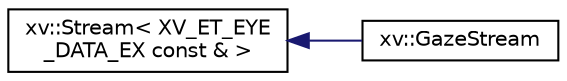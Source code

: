digraph "Graphical Class Hierarchy"
{
 // LATEX_PDF_SIZE
  edge [fontname="Helvetica",fontsize="10",labelfontname="Helvetica",labelfontsize="10"];
  node [fontname="Helvetica",fontsize="10",shape=record];
  rankdir="LR";
  Node0 [label="xv::Stream\< XV_ET_EYE\l_DATA_EX const & \>",height=0.2,width=0.4,color="black", fillcolor="white", style="filled",URL="$classxv_1_1Stream.html",tooltip=" "];
  Node0 -> Node1 [dir="back",color="midnightblue",fontsize="10",style="solid",fontname="Helvetica"];
  Node1 [label="xv::GazeStream",height=0.2,width=0.4,color="black", fillcolor="white", style="filled",URL="$classxv_1_1GazeStream.html",tooltip="A class to handle callbacks of the gaze data."];
}
